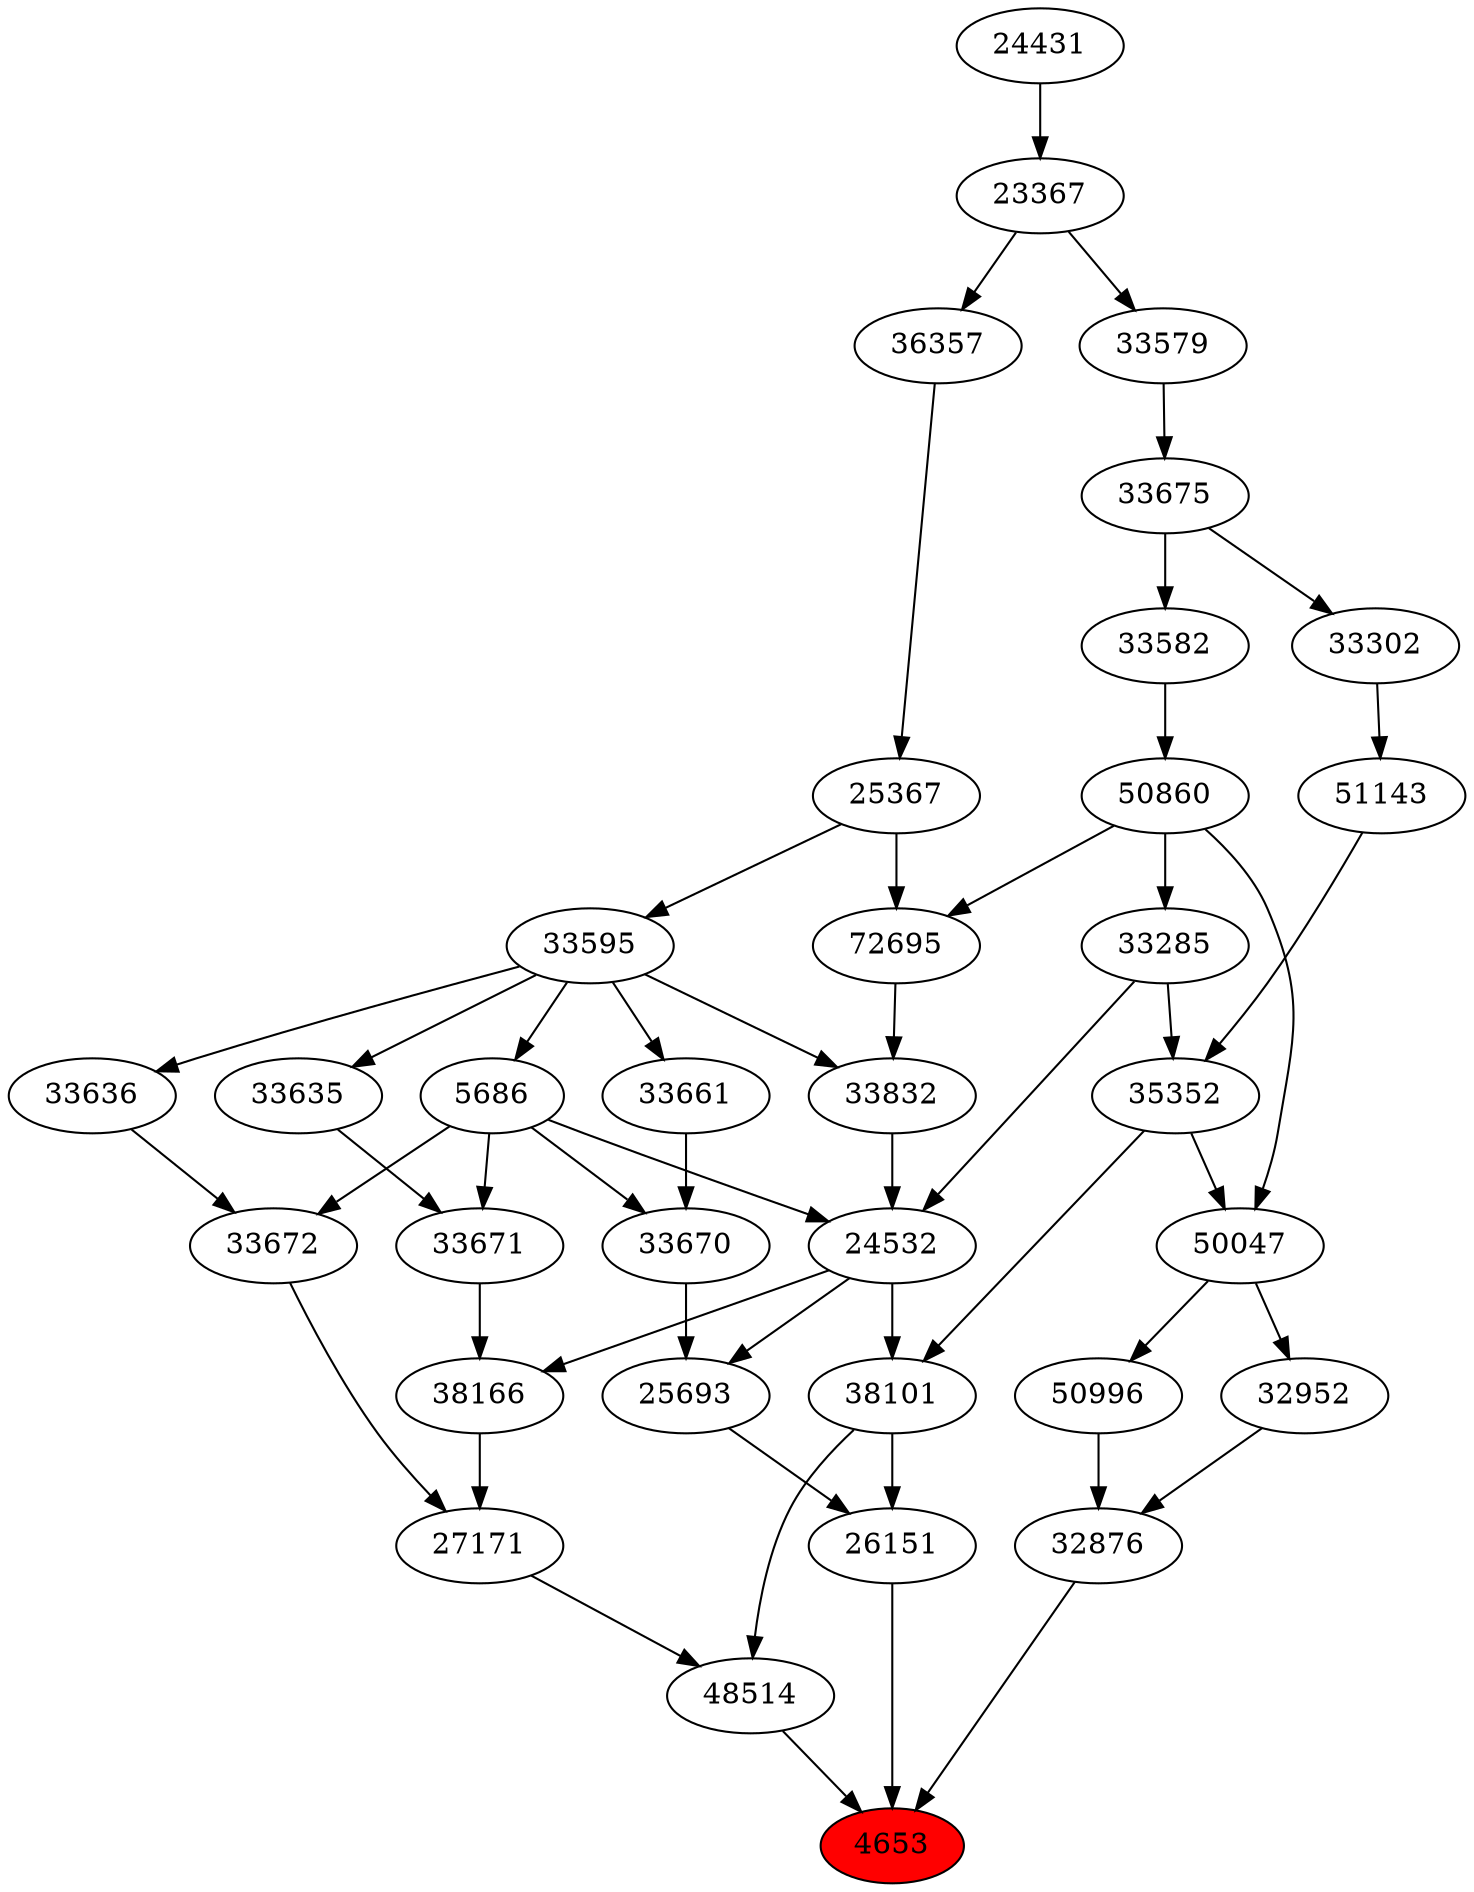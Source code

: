 strict digraph{ 
4653 [label="4653" fillcolor=red style=filled]
26151 -> 4653
48514 -> 4653
32876 -> 4653
26151 [label="26151"]
38101 -> 26151
25693 -> 26151
48514 [label="48514"]
27171 -> 48514
38101 -> 48514
32876 [label="32876"]
50996 -> 32876
32952 -> 32876
38101 [label="38101"]
24532 -> 38101
35352 -> 38101
25693 [label="25693"]
24532 -> 25693
33670 -> 25693
27171 [label="27171"]
33672 -> 27171
38166 -> 27171
50996 [label="50996"]
50047 -> 50996
32952 [label="32952"]
50047 -> 32952
24532 [label="24532"]
33285 -> 24532
5686 -> 24532
33832 -> 24532
35352 [label="35352"]
33285 -> 35352
51143 -> 35352
33670 [label="33670"]
5686 -> 33670
33661 -> 33670
33672 [label="33672"]
33636 -> 33672
5686 -> 33672
38166 [label="38166"]
24532 -> 38166
33671 -> 38166
50047 [label="50047"]
35352 -> 50047
50860 -> 50047
33285 [label="33285"]
50860 -> 33285
5686 [label="5686"]
33595 -> 5686
33832 [label="33832"]
72695 -> 33832
33595 -> 33832
51143 [label="51143"]
33302 -> 51143
33661 [label="33661"]
33595 -> 33661
33636 [label="33636"]
33595 -> 33636
33671 [label="33671"]
5686 -> 33671
33635 -> 33671
50860 [label="50860"]
33582 -> 50860
33595 [label="33595"]
25367 -> 33595
72695 [label="72695"]
50860 -> 72695
25367 -> 72695
33302 [label="33302"]
33675 -> 33302
33635 [label="33635"]
33595 -> 33635
33582 [label="33582"]
33675 -> 33582
25367 [label="25367"]
36357 -> 25367
33675 [label="33675"]
33579 -> 33675
36357 [label="36357"]
23367 -> 36357
33579 [label="33579"]
23367 -> 33579
23367 [label="23367"]
24431 -> 23367
24431 [label="24431"]
}